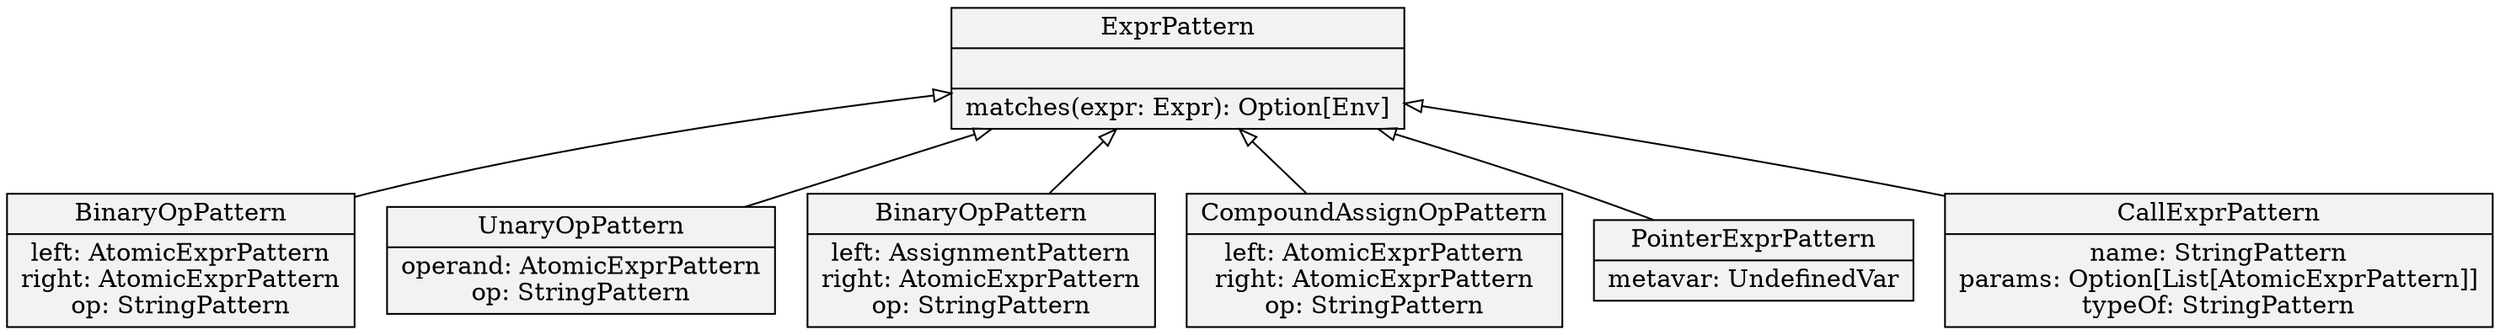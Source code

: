 digraph hierarchy {
	node[shape=record,style=filled,fillcolor=gray95]
	edge[dir=back, arrowtail=empty]

    // nodes
	0 [label="{ExprPattern||matches(expr: Expr): Option[Env]}"]	
	1 [label="{BinaryOpPattern|left: AtomicExprPattern\nright: AtomicExprPattern\nop: StringPattern}"]
	2[label="{UnaryOpPattern|operand: AtomicExprPattern\nop: StringPattern}"]
	3 [label="{BinaryOpPattern|left: AssignmentPattern\nright: AtomicExprPattern\nop: StringPattern}"]
	4 [label="{CompoundAssignOpPattern|left: AtomicExprPattern\nright: AtomicExprPattern\nop: StringPattern}"]
	5 [label="{PointerExprPattern|metavar: UndefinedVar}"]
	6 [label="{CallExprPattern|name: StringPattern\nparams: Option[List[AtomicExprPattern]]\ntypeOf: StringPattern}"]
	
    // links    
	0 -> 1
	0 -> 2
	0 -> 3
	0 -> 4
	0 -> 5
	0 -> 6
}